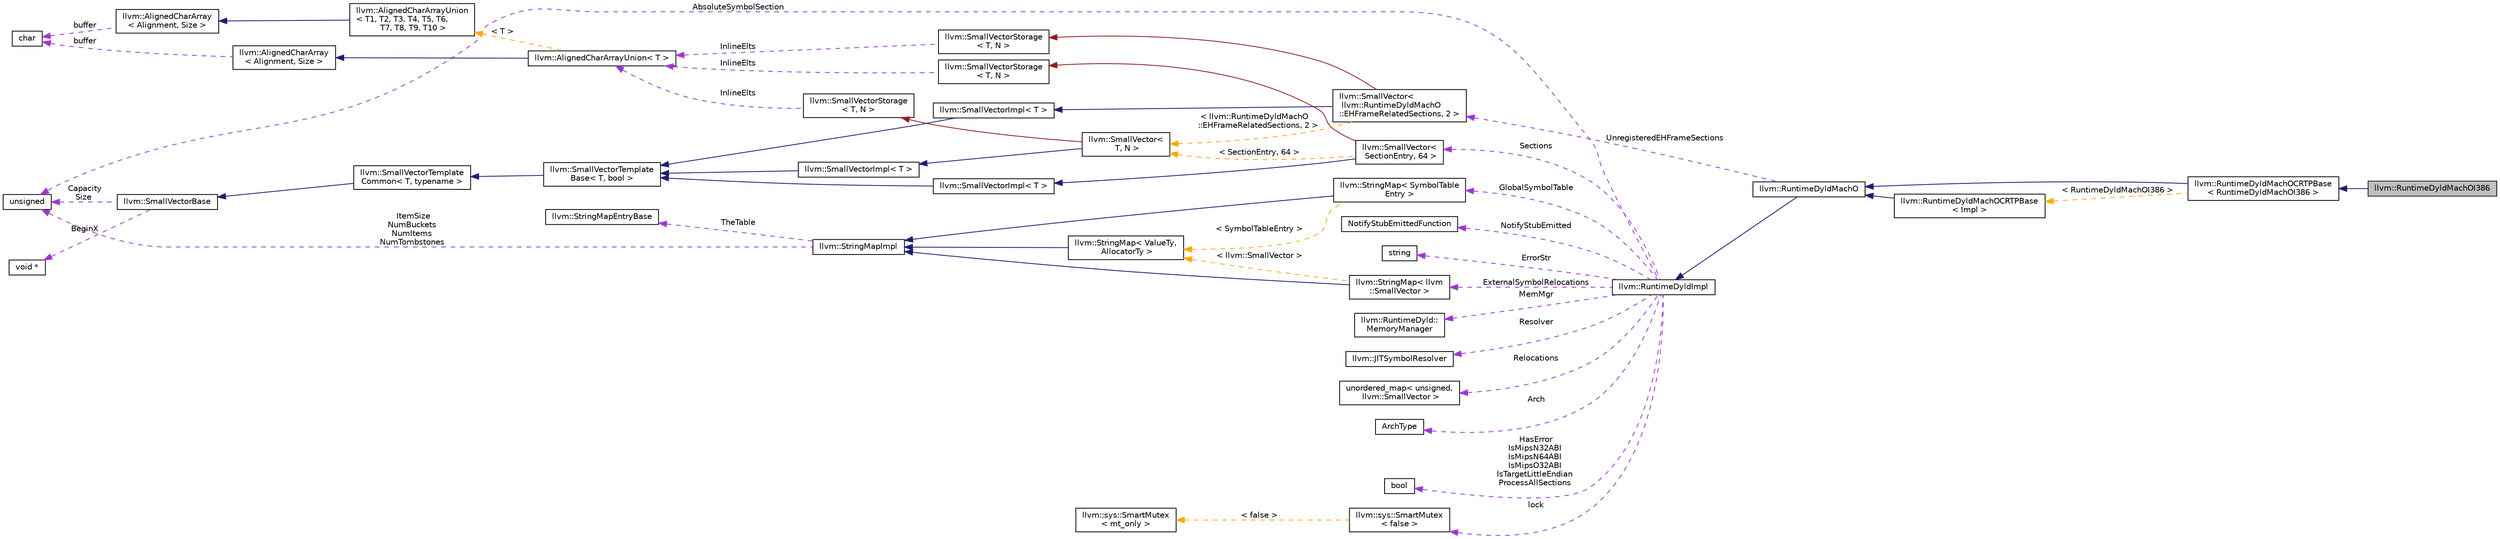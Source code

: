 digraph "llvm::RuntimeDyldMachOI386"
{
 // LATEX_PDF_SIZE
  bgcolor="transparent";
  edge [fontname="Helvetica",fontsize="10",labelfontname="Helvetica",labelfontsize="10"];
  node [fontname="Helvetica",fontsize="10",shape="box"];
  rankdir="LR";
  Node1 [label="llvm::RuntimeDyldMachOI386",height=0.2,width=0.4,color="black", fillcolor="grey75", style="filled", fontcolor="black",tooltip=" "];
  Node2 -> Node1 [dir="back",color="midnightblue",fontsize="10",style="solid",fontname="Helvetica"];
  Node2 [label="llvm::RuntimeDyldMachOCRTPBase\l\< RuntimeDyldMachOI386 \>",height=0.2,width=0.4,color="black",URL="$classllvm_1_1RuntimeDyldMachOCRTPBase.html",tooltip=" "];
  Node3 -> Node2 [dir="back",color="midnightblue",fontsize="10",style="solid",fontname="Helvetica"];
  Node3 [label="llvm::RuntimeDyldMachO",height=0.2,width=0.4,color="black",URL="$classllvm_1_1RuntimeDyldMachO.html",tooltip=" "];
  Node4 -> Node3 [dir="back",color="midnightblue",fontsize="10",style="solid",fontname="Helvetica"];
  Node4 [label="llvm::RuntimeDyldImpl",height=0.2,width=0.4,color="black",URL="$classllvm_1_1RuntimeDyldImpl.html",tooltip=" "];
  Node5 -> Node4 [dir="back",color="darkorchid3",fontsize="10",style="dashed",label=" AbsoluteSymbolSection" ,fontname="Helvetica"];
  Node5 [label="unsigned",height=0.2,width=0.4,color="black",URL="$classunsigned.html",tooltip=" "];
  Node6 -> Node4 [dir="back",color="darkorchid3",fontsize="10",style="dashed",label=" MemMgr" ,fontname="Helvetica"];
  Node6 [label="llvm::RuntimeDyld::\lMemoryManager",height=0.2,width=0.4,color="black",URL="$classllvm_1_1RuntimeDyld_1_1MemoryManager.html",tooltip="Memory Management."];
  Node7 -> Node4 [dir="back",color="darkorchid3",fontsize="10",style="dashed",label=" Resolver" ,fontname="Helvetica"];
  Node7 [label="llvm::JITSymbolResolver",height=0.2,width=0.4,color="black",URL="$classllvm_1_1JITSymbolResolver.html",tooltip="Symbol resolution interface."];
  Node8 -> Node4 [dir="back",color="darkorchid3",fontsize="10",style="dashed",label=" Sections" ,fontname="Helvetica"];
  Node8 [label="llvm::SmallVector\<\l SectionEntry, 64 \>",height=0.2,width=0.4,color="black",URL="$classllvm_1_1SmallVector.html",tooltip=" "];
  Node9 -> Node8 [dir="back",color="midnightblue",fontsize="10",style="solid",fontname="Helvetica"];
  Node9 [label="llvm::SmallVectorImpl\< T \>",height=0.2,width=0.4,color="black",URL="$classllvm_1_1SmallVectorImpl.html",tooltip="This class consists of common code factored out of the SmallVector class to reduce code duplication b..."];
  Node10 -> Node9 [dir="back",color="midnightblue",fontsize="10",style="solid",fontname="Helvetica"];
  Node10 [label="llvm::SmallVectorTemplate\lBase\< T, bool \>",height=0.2,width=0.4,color="black",URL="$classllvm_1_1SmallVectorTemplateBase.html",tooltip="SmallVectorTemplateBase<TriviallyCopyable = false> - This is where we put method implementations that..."];
  Node11 -> Node10 [dir="back",color="midnightblue",fontsize="10",style="solid",fontname="Helvetica"];
  Node11 [label="llvm::SmallVectorTemplate\lCommon\< T, typename \>",height=0.2,width=0.4,color="black",URL="$classllvm_1_1SmallVectorTemplateCommon.html",tooltip="This is the part of SmallVectorTemplateBase which does not depend on whether the type T is a POD."];
  Node12 -> Node11 [dir="back",color="midnightblue",fontsize="10",style="solid",fontname="Helvetica"];
  Node12 [label="llvm::SmallVectorBase",height=0.2,width=0.4,color="black",URL="$classllvm_1_1SmallVectorBase.html",tooltip="This is all the non-templated stuff common to all SmallVectors."];
  Node13 -> Node12 [dir="back",color="darkorchid3",fontsize="10",style="dashed",label=" BeginX" ,fontname="Helvetica"];
  Node13 [label="void *",height=0.2,width=0.4,color="black",tooltip=" "];
  Node5 -> Node12 [dir="back",color="darkorchid3",fontsize="10",style="dashed",label=" Capacity\nSize" ,fontname="Helvetica"];
  Node14 -> Node8 [dir="back",color="firebrick4",fontsize="10",style="solid",fontname="Helvetica"];
  Node14 [label="llvm::SmallVectorStorage\l\< T, N \>",height=0.2,width=0.4,color="black",URL="$structllvm_1_1SmallVectorStorage.html",tooltip="Storage for the SmallVector elements."];
  Node15 -> Node14 [dir="back",color="darkorchid3",fontsize="10",style="dashed",label=" InlineElts" ,fontname="Helvetica"];
  Node15 [label="llvm::AlignedCharArrayUnion\< T \>",height=0.2,width=0.4,color="black",URL="$structllvm_1_1AlignedCharArrayUnion.html",tooltip=" "];
  Node16 -> Node15 [dir="back",color="midnightblue",fontsize="10",style="solid",fontname="Helvetica"];
  Node16 [label="llvm::AlignedCharArray\l\< Alignment, Size \>",height=0.2,width=0.4,color="black",URL="$structllvm_1_1AlignedCharArray.html",tooltip="Helper for building an aligned character array type."];
  Node17 -> Node16 [dir="back",color="darkorchid3",fontsize="10",style="dashed",label=" buffer" ,fontname="Helvetica"];
  Node17 [label="char",height=0.2,width=0.4,color="black",URL="$classchar.html",tooltip=" "];
  Node18 -> Node15 [dir="back",color="orange",fontsize="10",style="dashed",label=" \< T \>" ,fontname="Helvetica"];
  Node18 [label="llvm::AlignedCharArrayUnion\l\< T1, T2, T3, T4, T5, T6,\l T7, T8, T9, T10 \>",height=0.2,width=0.4,color="black",URL="$structllvm_1_1AlignedCharArrayUnion.html",tooltip="This union template exposes a suitably aligned and sized character array member which can hold elemen..."];
  Node19 -> Node18 [dir="back",color="midnightblue",fontsize="10",style="solid",fontname="Helvetica"];
  Node19 [label="llvm::AlignedCharArray\l\< Alignment, Size \>",height=0.2,width=0.4,color="black",URL="$structllvm_1_1AlignedCharArray.html",tooltip="Helper for building an aligned character array type."];
  Node17 -> Node19 [dir="back",color="darkorchid3",fontsize="10",style="dashed",label=" buffer" ,fontname="Helvetica"];
  Node20 -> Node8 [dir="back",color="orange",fontsize="10",style="dashed",label=" \< SectionEntry, 64 \>" ,fontname="Helvetica"];
  Node20 [label="llvm::SmallVector\<\l T, N \>",height=0.2,width=0.4,color="black",URL="$classllvm_1_1SmallVector.html",tooltip="This is a 'vector' (really, a variable-sized array), optimized for the case when the array is small."];
  Node21 -> Node20 [dir="back",color="midnightblue",fontsize="10",style="solid",fontname="Helvetica"];
  Node21 [label="llvm::SmallVectorImpl\< T \>",height=0.2,width=0.4,color="black",URL="$classllvm_1_1SmallVectorImpl.html",tooltip="This class consists of common code factored out of the SmallVector class to reduce code duplication b..."];
  Node10 -> Node21 [dir="back",color="midnightblue",fontsize="10",style="solid",fontname="Helvetica"];
  Node22 -> Node20 [dir="back",color="firebrick4",fontsize="10",style="solid",fontname="Helvetica"];
  Node22 [label="llvm::SmallVectorStorage\l\< T, N \>",height=0.2,width=0.4,color="black",URL="$structllvm_1_1SmallVectorStorage.html",tooltip="Storage for the SmallVector elements."];
  Node15 -> Node22 [dir="back",color="darkorchid3",fontsize="10",style="dashed",label=" InlineElts" ,fontname="Helvetica"];
  Node23 -> Node4 [dir="back",color="darkorchid3",fontsize="10",style="dashed",label=" GlobalSymbolTable" ,fontname="Helvetica"];
  Node23 [label="llvm::StringMap\< SymbolTable\lEntry \>",height=0.2,width=0.4,color="black",URL="$classllvm_1_1StringMap.html",tooltip=" "];
  Node24 -> Node23 [dir="back",color="midnightblue",fontsize="10",style="solid",fontname="Helvetica"];
  Node24 [label="llvm::StringMapImpl",height=0.2,width=0.4,color="black",URL="$classllvm_1_1StringMapImpl.html",tooltip="StringMapImpl - This is the base class of StringMap that is shared among all of its instantiations."];
  Node25 -> Node24 [dir="back",color="darkorchid3",fontsize="10",style="dashed",label=" TheTable" ,fontname="Helvetica"];
  Node25 [label="llvm::StringMapEntryBase",height=0.2,width=0.4,color="black",URL="$classllvm_1_1StringMapEntryBase.html",tooltip="StringMapEntryBase - Shared base class of StringMapEntry instances."];
  Node5 -> Node24 [dir="back",color="darkorchid3",fontsize="10",style="dashed",label=" ItemSize\nNumBuckets\nNumItems\nNumTombstones" ,fontname="Helvetica"];
  Node26 -> Node23 [dir="back",color="orange",fontsize="10",style="dashed",label=" \< SymbolTableEntry \>" ,fontname="Helvetica"];
  Node26 [label="llvm::StringMap\< ValueTy,\l AllocatorTy \>",height=0.2,width=0.4,color="black",URL="$classllvm_1_1StringMap.html",tooltip="StringMap - This is an unconventional map that is specialized for handling keys that are \"strings\",..."];
  Node24 -> Node26 [dir="back",color="midnightblue",fontsize="10",style="solid",fontname="Helvetica"];
  Node27 -> Node4 [dir="back",color="darkorchid3",fontsize="10",style="dashed",label=" Relocations" ,fontname="Helvetica"];
  Node27 [label="unordered_map\< unsigned,\l llvm::SmallVector \>",height=0.2,width=0.4,color="black",tooltip=" "];
  Node28 -> Node4 [dir="back",color="darkorchid3",fontsize="10",style="dashed",label=" ExternalSymbolRelocations" ,fontname="Helvetica"];
  Node28 [label="llvm::StringMap\< llvm\l::SmallVector \>",height=0.2,width=0.4,color="black",URL="$classllvm_1_1StringMap.html",tooltip=" "];
  Node24 -> Node28 [dir="back",color="midnightblue",fontsize="10",style="solid",fontname="Helvetica"];
  Node26 -> Node28 [dir="back",color="orange",fontsize="10",style="dashed",label=" \< llvm::SmallVector \>" ,fontname="Helvetica"];
  Node29 -> Node4 [dir="back",color="darkorchid3",fontsize="10",style="dashed",label=" Arch" ,fontname="Helvetica"];
  Node29 [label="ArchType",height=0.2,width=0.4,color="black",tooltip=" "];
  Node30 -> Node4 [dir="back",color="darkorchid3",fontsize="10",style="dashed",label=" HasError\nIsMipsN32ABI\nIsMipsN64ABI\nIsMipsO32ABI\nIsTargetLittleEndian\nProcessAllSections" ,fontname="Helvetica"];
  Node30 [label="bool",height=0.2,width=0.4,color="black",URL="$classbool.html",tooltip=" "];
  Node31 -> Node4 [dir="back",color="darkorchid3",fontsize="10",style="dashed",label=" lock" ,fontname="Helvetica"];
  Node31 [label="llvm::sys::SmartMutex\l\< false \>",height=0.2,width=0.4,color="black",URL="$classllvm_1_1sys_1_1SmartMutex.html",tooltip=" "];
  Node32 -> Node31 [dir="back",color="orange",fontsize="10",style="dashed",label=" \< false \>" ,fontname="Helvetica"];
  Node32 [label="llvm::sys::SmartMutex\l\< mt_only \>",height=0.2,width=0.4,color="black",URL="$classllvm_1_1sys_1_1SmartMutex.html",tooltip="SmartMutex - A mutex with a compile time constant parameter that indicates whether this mutex should ..."];
  Node33 -> Node4 [dir="back",color="darkorchid3",fontsize="10",style="dashed",label=" NotifyStubEmitted" ,fontname="Helvetica"];
  Node33 [label="NotifyStubEmittedFunction",height=0.2,width=0.4,color="black",tooltip=" "];
  Node34 -> Node4 [dir="back",color="darkorchid3",fontsize="10",style="dashed",label=" ErrorStr" ,fontname="Helvetica"];
  Node34 [label="string",height=0.2,width=0.4,color="black",tooltip=" "];
  Node35 -> Node3 [dir="back",color="darkorchid3",fontsize="10",style="dashed",label=" UnregisteredEHFrameSections" ,fontname="Helvetica"];
  Node35 [label="llvm::SmallVector\<\l llvm::RuntimeDyldMachO\l::EHFrameRelatedSections, 2 \>",height=0.2,width=0.4,color="black",URL="$classllvm_1_1SmallVector.html",tooltip=" "];
  Node36 -> Node35 [dir="back",color="midnightblue",fontsize="10",style="solid",fontname="Helvetica"];
  Node36 [label="llvm::SmallVectorImpl\< T \>",height=0.2,width=0.4,color="black",URL="$classllvm_1_1SmallVectorImpl.html",tooltip="This class consists of common code factored out of the SmallVector class to reduce code duplication b..."];
  Node10 -> Node36 [dir="back",color="midnightblue",fontsize="10",style="solid",fontname="Helvetica"];
  Node37 -> Node35 [dir="back",color="firebrick4",fontsize="10",style="solid",fontname="Helvetica"];
  Node37 [label="llvm::SmallVectorStorage\l\< T, N \>",height=0.2,width=0.4,color="black",URL="$structllvm_1_1SmallVectorStorage.html",tooltip="Storage for the SmallVector elements."];
  Node15 -> Node37 [dir="back",color="darkorchid3",fontsize="10",style="dashed",label=" InlineElts" ,fontname="Helvetica"];
  Node20 -> Node35 [dir="back",color="orange",fontsize="10",style="dashed",label=" \< llvm::RuntimeDyldMachO\l::EHFrameRelatedSections, 2 \>" ,fontname="Helvetica"];
  Node38 -> Node2 [dir="back",color="orange",fontsize="10",style="dashed",label=" \< RuntimeDyldMachOI386 \>" ,fontname="Helvetica"];
  Node38 [label="llvm::RuntimeDyldMachOCRTPBase\l\< Impl \>",height=0.2,width=0.4,color="black",URL="$classllvm_1_1RuntimeDyldMachOCRTPBase.html",tooltip="RuntimeDyldMachOTarget - Templated base class for generic MachO linker algorithms and data structures..."];
  Node3 -> Node38 [dir="back",color="midnightblue",fontsize="10",style="solid",fontname="Helvetica"];
}

